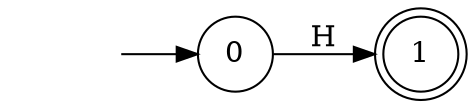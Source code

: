 digraph AFD {
    rankdir=LR;
    node [shape = circle];
    1 [shape=doublecircle];
    start [shape=plaintext,label=""];
    start -> 0;
    0 -> 1 [label="H"];
}